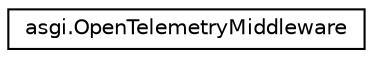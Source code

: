 digraph "Graphical Class Hierarchy"
{
 // LATEX_PDF_SIZE
  edge [fontname="Helvetica",fontsize="10",labelfontname="Helvetica",labelfontsize="10"];
  node [fontname="Helvetica",fontsize="10",shape=record];
  rankdir="LR";
  Node0 [label="asgi.OpenTelemetryMiddleware",height=0.2,width=0.4,color="black", fillcolor="white", style="filled",URL="$classasgi_1_1OpenTelemetryMiddleware.html",tooltip=" "];
}
